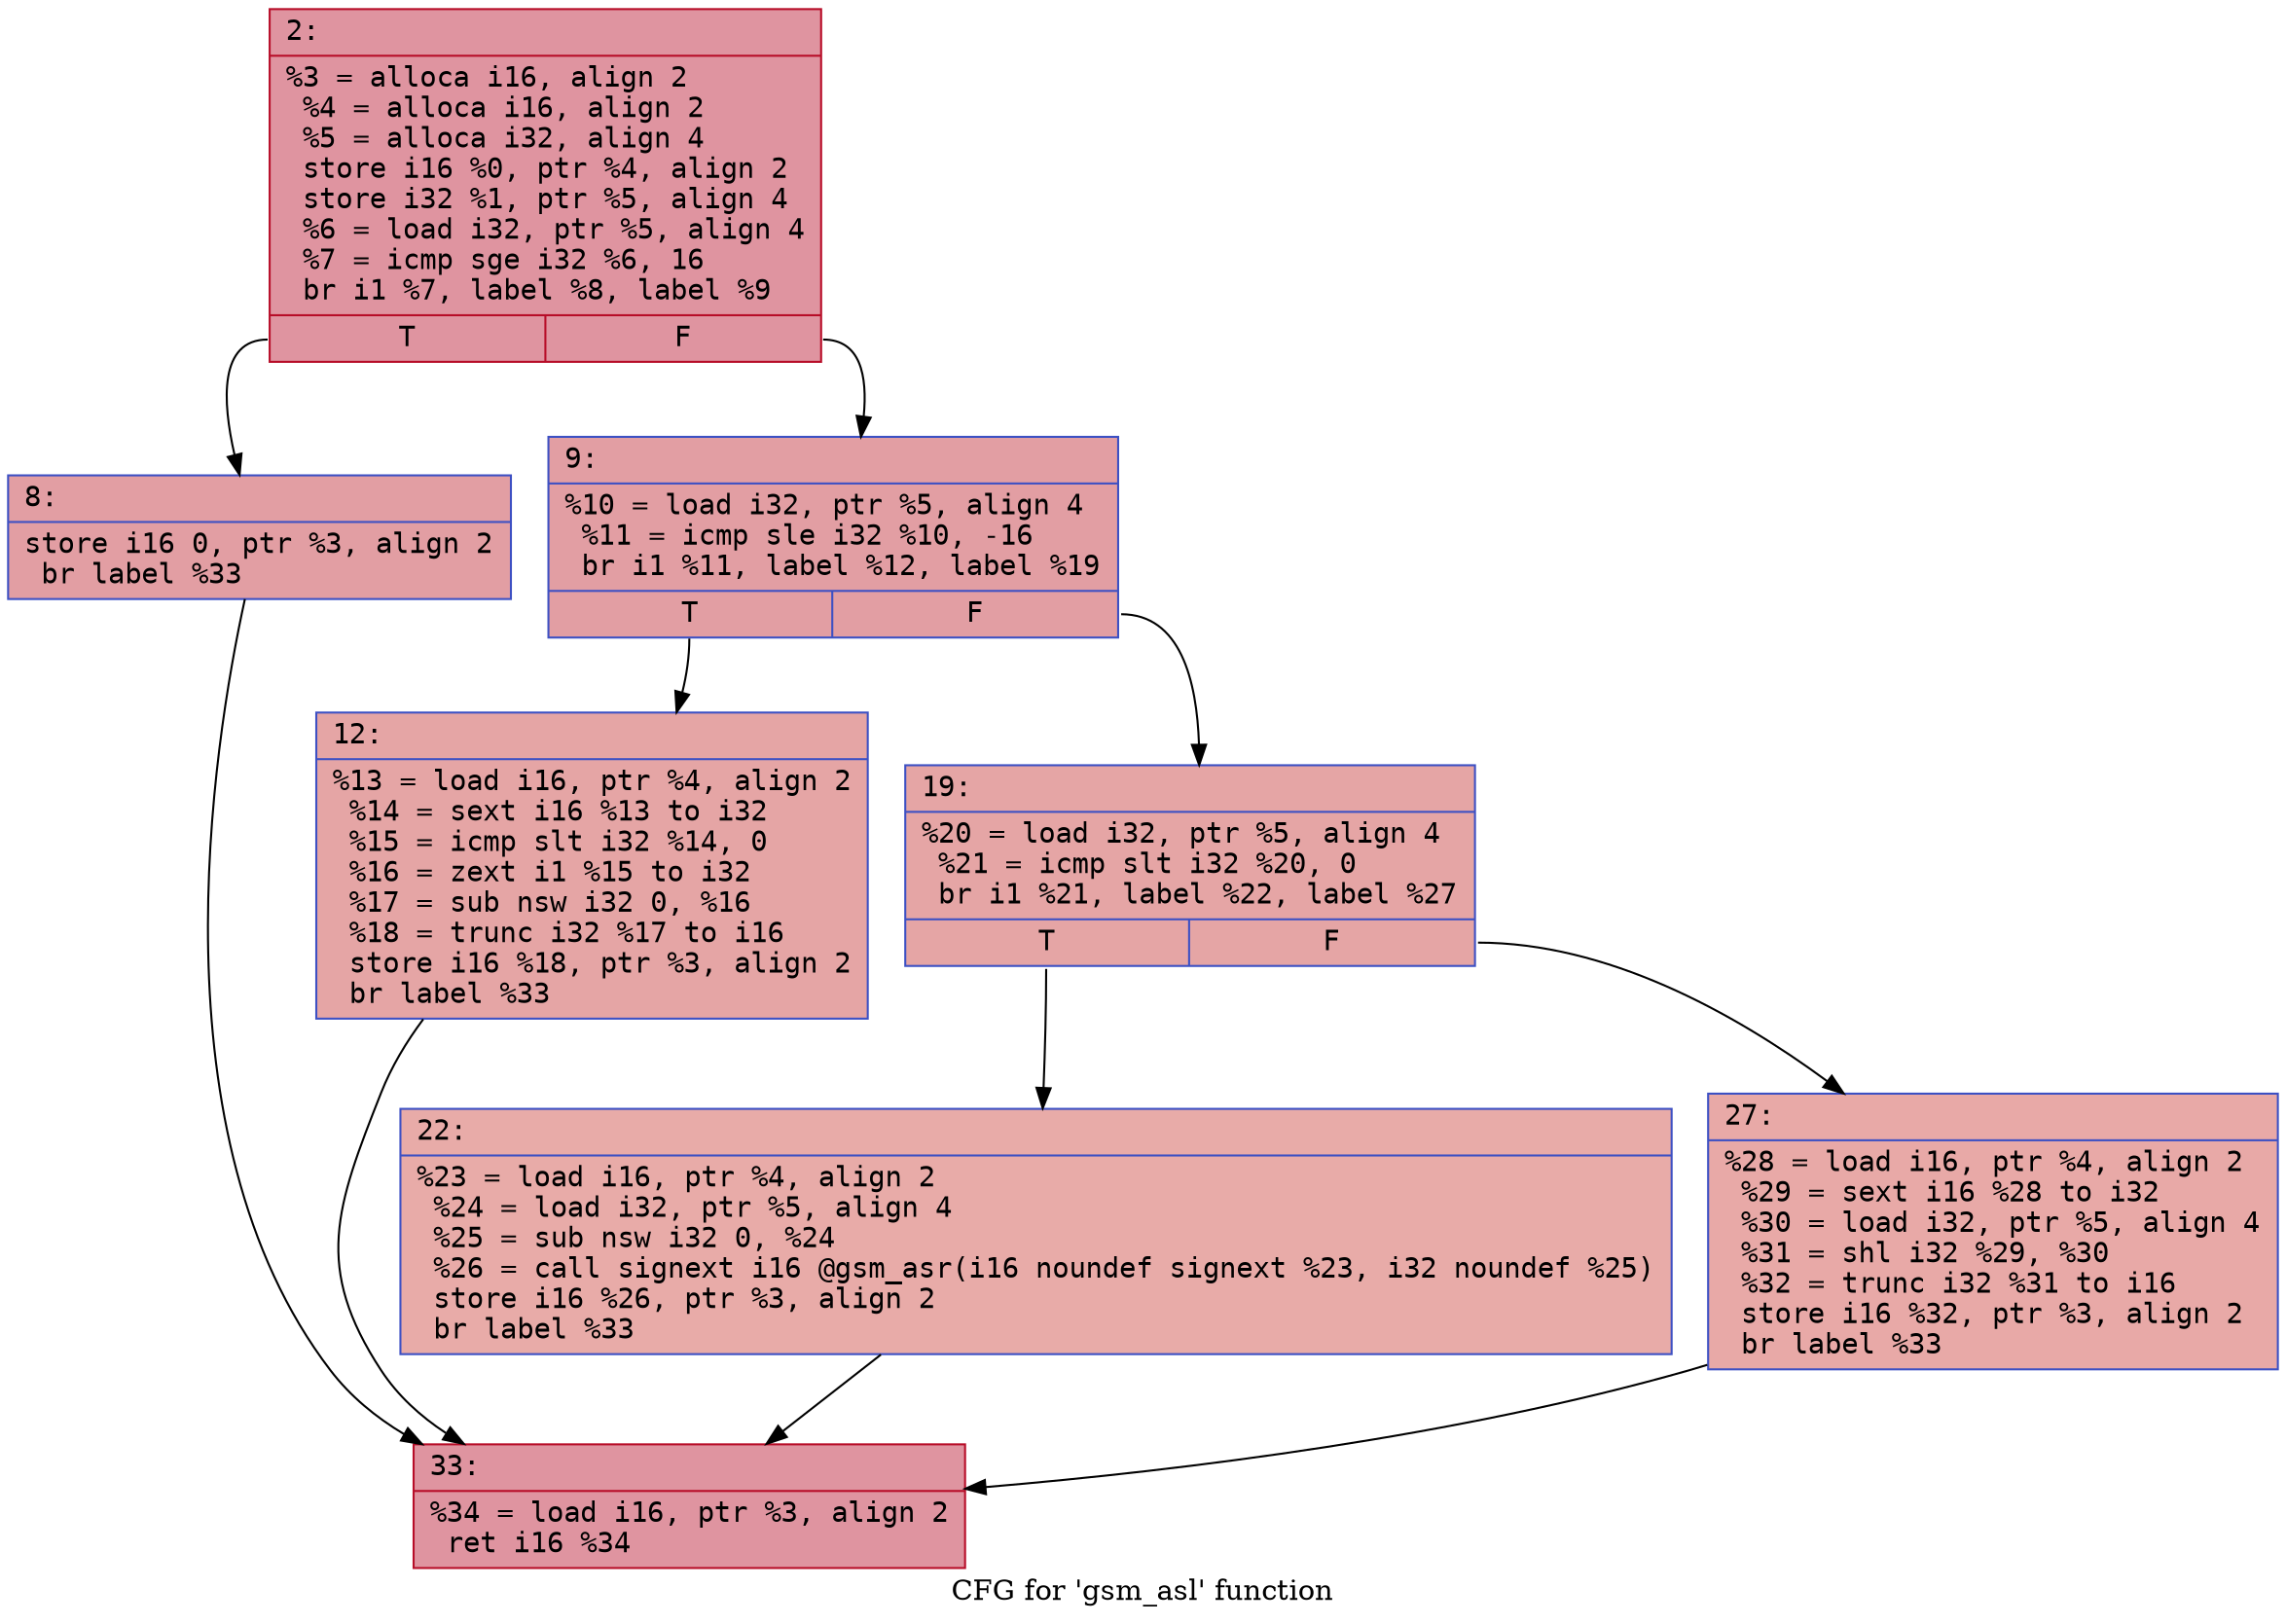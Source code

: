 digraph "CFG for 'gsm_asl' function" {
	label="CFG for 'gsm_asl' function";

	Node0x60000256c4b0 [shape=record,color="#b70d28ff", style=filled, fillcolor="#b70d2870" fontname="Courier",label="{2:\l|  %3 = alloca i16, align 2\l  %4 = alloca i16, align 2\l  %5 = alloca i32, align 4\l  store i16 %0, ptr %4, align 2\l  store i32 %1, ptr %5, align 4\l  %6 = load i32, ptr %5, align 4\l  %7 = icmp sge i32 %6, 16\l  br i1 %7, label %8, label %9\l|{<s0>T|<s1>F}}"];
	Node0x60000256c4b0:s0 -> Node0x60000256c820[tooltip="2 -> 8\nProbability 50.00%" ];
	Node0x60000256c4b0:s1 -> Node0x60000256c870[tooltip="2 -> 9\nProbability 50.00%" ];
	Node0x60000256c820 [shape=record,color="#3d50c3ff", style=filled, fillcolor="#be242e70" fontname="Courier",label="{8:\l|  store i16 0, ptr %3, align 2\l  br label %33\l}"];
	Node0x60000256c820 -> Node0x60000256ca00[tooltip="8 -> 33\nProbability 100.00%" ];
	Node0x60000256c870 [shape=record,color="#3d50c3ff", style=filled, fillcolor="#be242e70" fontname="Courier",label="{9:\l|  %10 = load i32, ptr %5, align 4\l  %11 = icmp sle i32 %10, -16\l  br i1 %11, label %12, label %19\l|{<s0>T|<s1>F}}"];
	Node0x60000256c870:s0 -> Node0x60000256c8c0[tooltip="9 -> 12\nProbability 50.00%" ];
	Node0x60000256c870:s1 -> Node0x60000256c910[tooltip="9 -> 19\nProbability 50.00%" ];
	Node0x60000256c8c0 [shape=record,color="#3d50c3ff", style=filled, fillcolor="#c5333470" fontname="Courier",label="{12:\l|  %13 = load i16, ptr %4, align 2\l  %14 = sext i16 %13 to i32\l  %15 = icmp slt i32 %14, 0\l  %16 = zext i1 %15 to i32\l  %17 = sub nsw i32 0, %16\l  %18 = trunc i32 %17 to i16\l  store i16 %18, ptr %3, align 2\l  br label %33\l}"];
	Node0x60000256c8c0 -> Node0x60000256ca00[tooltip="12 -> 33\nProbability 100.00%" ];
	Node0x60000256c910 [shape=record,color="#3d50c3ff", style=filled, fillcolor="#c5333470" fontname="Courier",label="{19:\l|  %20 = load i32, ptr %5, align 4\l  %21 = icmp slt i32 %20, 0\l  br i1 %21, label %22, label %27\l|{<s0>T|<s1>F}}"];
	Node0x60000256c910:s0 -> Node0x60000256c960[tooltip="19 -> 22\nProbability 37.50%" ];
	Node0x60000256c910:s1 -> Node0x60000256c9b0[tooltip="19 -> 27\nProbability 62.50%" ];
	Node0x60000256c960 [shape=record,color="#3d50c3ff", style=filled, fillcolor="#cc403a70" fontname="Courier",label="{22:\l|  %23 = load i16, ptr %4, align 2\l  %24 = load i32, ptr %5, align 4\l  %25 = sub nsw i32 0, %24\l  %26 = call signext i16 @gsm_asr(i16 noundef signext %23, i32 noundef %25)\l  store i16 %26, ptr %3, align 2\l  br label %33\l}"];
	Node0x60000256c960 -> Node0x60000256ca00[tooltip="22 -> 33\nProbability 100.00%" ];
	Node0x60000256c9b0 [shape=record,color="#3d50c3ff", style=filled, fillcolor="#ca3b3770" fontname="Courier",label="{27:\l|  %28 = load i16, ptr %4, align 2\l  %29 = sext i16 %28 to i32\l  %30 = load i32, ptr %5, align 4\l  %31 = shl i32 %29, %30\l  %32 = trunc i32 %31 to i16\l  store i16 %32, ptr %3, align 2\l  br label %33\l}"];
	Node0x60000256c9b0 -> Node0x60000256ca00[tooltip="27 -> 33\nProbability 100.00%" ];
	Node0x60000256ca00 [shape=record,color="#b70d28ff", style=filled, fillcolor="#b70d2870" fontname="Courier",label="{33:\l|  %34 = load i16, ptr %3, align 2\l  ret i16 %34\l}"];
}
